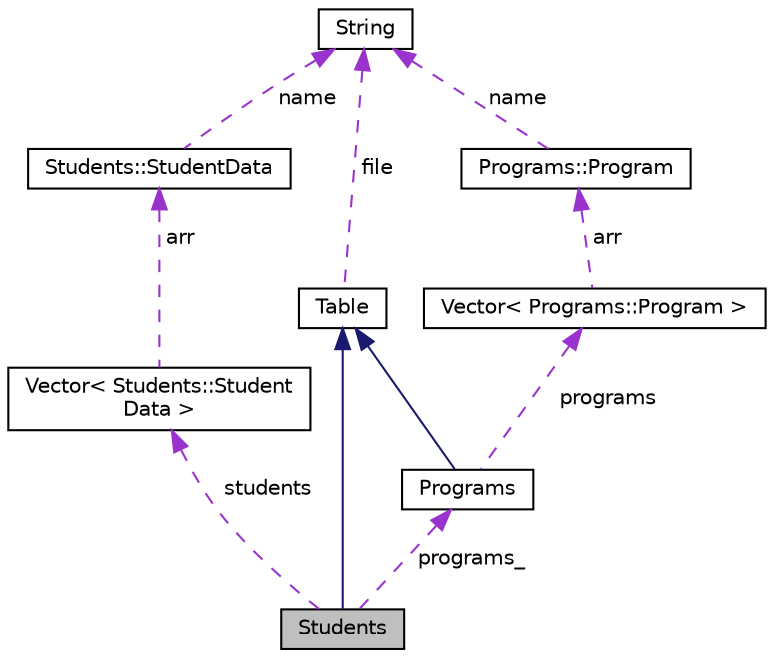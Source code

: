 digraph "Students"
{
 // LATEX_PDF_SIZE
  edge [fontname="Helvetica",fontsize="10",labelfontname="Helvetica",labelfontsize="10"];
  node [fontname="Helvetica",fontsize="10",shape=record];
  Node1 [label="Students",height=0.2,width=0.4,color="black", fillcolor="grey75", style="filled", fontcolor="black",tooltip=" "];
  Node2 -> Node1 [dir="back",color="midnightblue",fontsize="10",style="solid",fontname="Helvetica"];
  Node2 [label="Table",height=0.2,width=0.4,color="black", fillcolor="white", style="filled",URL="$class_table.html",tooltip=" "];
  Node3 -> Node2 [dir="back",color="darkorchid3",fontsize="10",style="dashed",label=" file" ,fontname="Helvetica"];
  Node3 [label="String",height=0.2,width=0.4,color="black", fillcolor="white", style="filled",URL="$class_string.html",tooltip=" "];
  Node4 -> Node1 [dir="back",color="darkorchid3",fontsize="10",style="dashed",label=" students" ,fontname="Helvetica"];
  Node4 [label="Vector\< Students::Student\lData \>",height=0.2,width=0.4,color="black", fillcolor="white", style="filled",URL="$class_vector.html",tooltip=" "];
  Node5 -> Node4 [dir="back",color="darkorchid3",fontsize="10",style="dashed",label=" arr" ,fontname="Helvetica"];
  Node5 [label="Students::StudentData",height=0.2,width=0.4,color="black", fillcolor="white", style="filled",URL="$struct_students_1_1_student_data.html",tooltip=" "];
  Node3 -> Node5 [dir="back",color="darkorchid3",fontsize="10",style="dashed",label=" name" ,fontname="Helvetica"];
  Node6 -> Node1 [dir="back",color="darkorchid3",fontsize="10",style="dashed",label=" programs_" ,fontname="Helvetica"];
  Node6 [label="Programs",height=0.2,width=0.4,color="black", fillcolor="white", style="filled",URL="$class_programs.html",tooltip=" "];
  Node2 -> Node6 [dir="back",color="midnightblue",fontsize="10",style="solid",fontname="Helvetica"];
  Node7 -> Node6 [dir="back",color="darkorchid3",fontsize="10",style="dashed",label=" programs" ,fontname="Helvetica"];
  Node7 [label="Vector\< Programs::Program \>",height=0.2,width=0.4,color="black", fillcolor="white", style="filled",URL="$class_vector.html",tooltip=" "];
  Node8 -> Node7 [dir="back",color="darkorchid3",fontsize="10",style="dashed",label=" arr" ,fontname="Helvetica"];
  Node8 [label="Programs::Program",height=0.2,width=0.4,color="black", fillcolor="white", style="filled",URL="$struct_programs_1_1_program.html",tooltip=" "];
  Node3 -> Node8 [dir="back",color="darkorchid3",fontsize="10",style="dashed",label=" name" ,fontname="Helvetica"];
}
